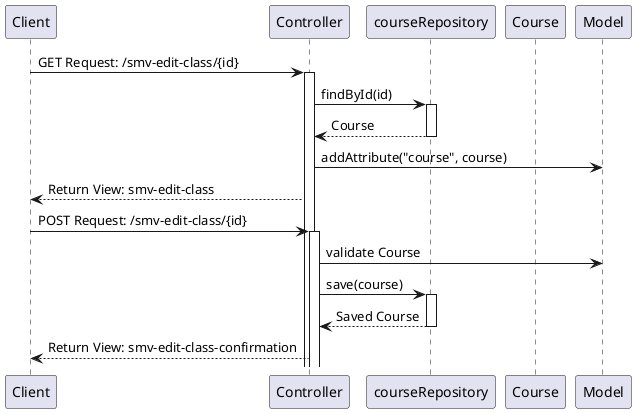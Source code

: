 @startuml
participant Client
participant Controller
participant courseRepository
participant Course
participant Model

Client -> Controller: GET Request: /smv-edit-class/{id}
activate Controller

Controller -> courseRepository: findById(id)
activate courseRepository
courseRepository --> Controller: Course
deactivate courseRepository

Controller -> Model: addAttribute("course", course)
Controller --> Client: Return View: smv-edit-class

Client -> Controller: POST Request: /smv-edit-class/{id}
activate Controller

Controller -> Model: validate Course
Controller -> courseRepository: save(course)
activate courseRepository
courseRepository --> Controller: Saved Course
deactivate courseRepository

Controller --> Client: Return View: smv-edit-class-confirmation
@enduml
